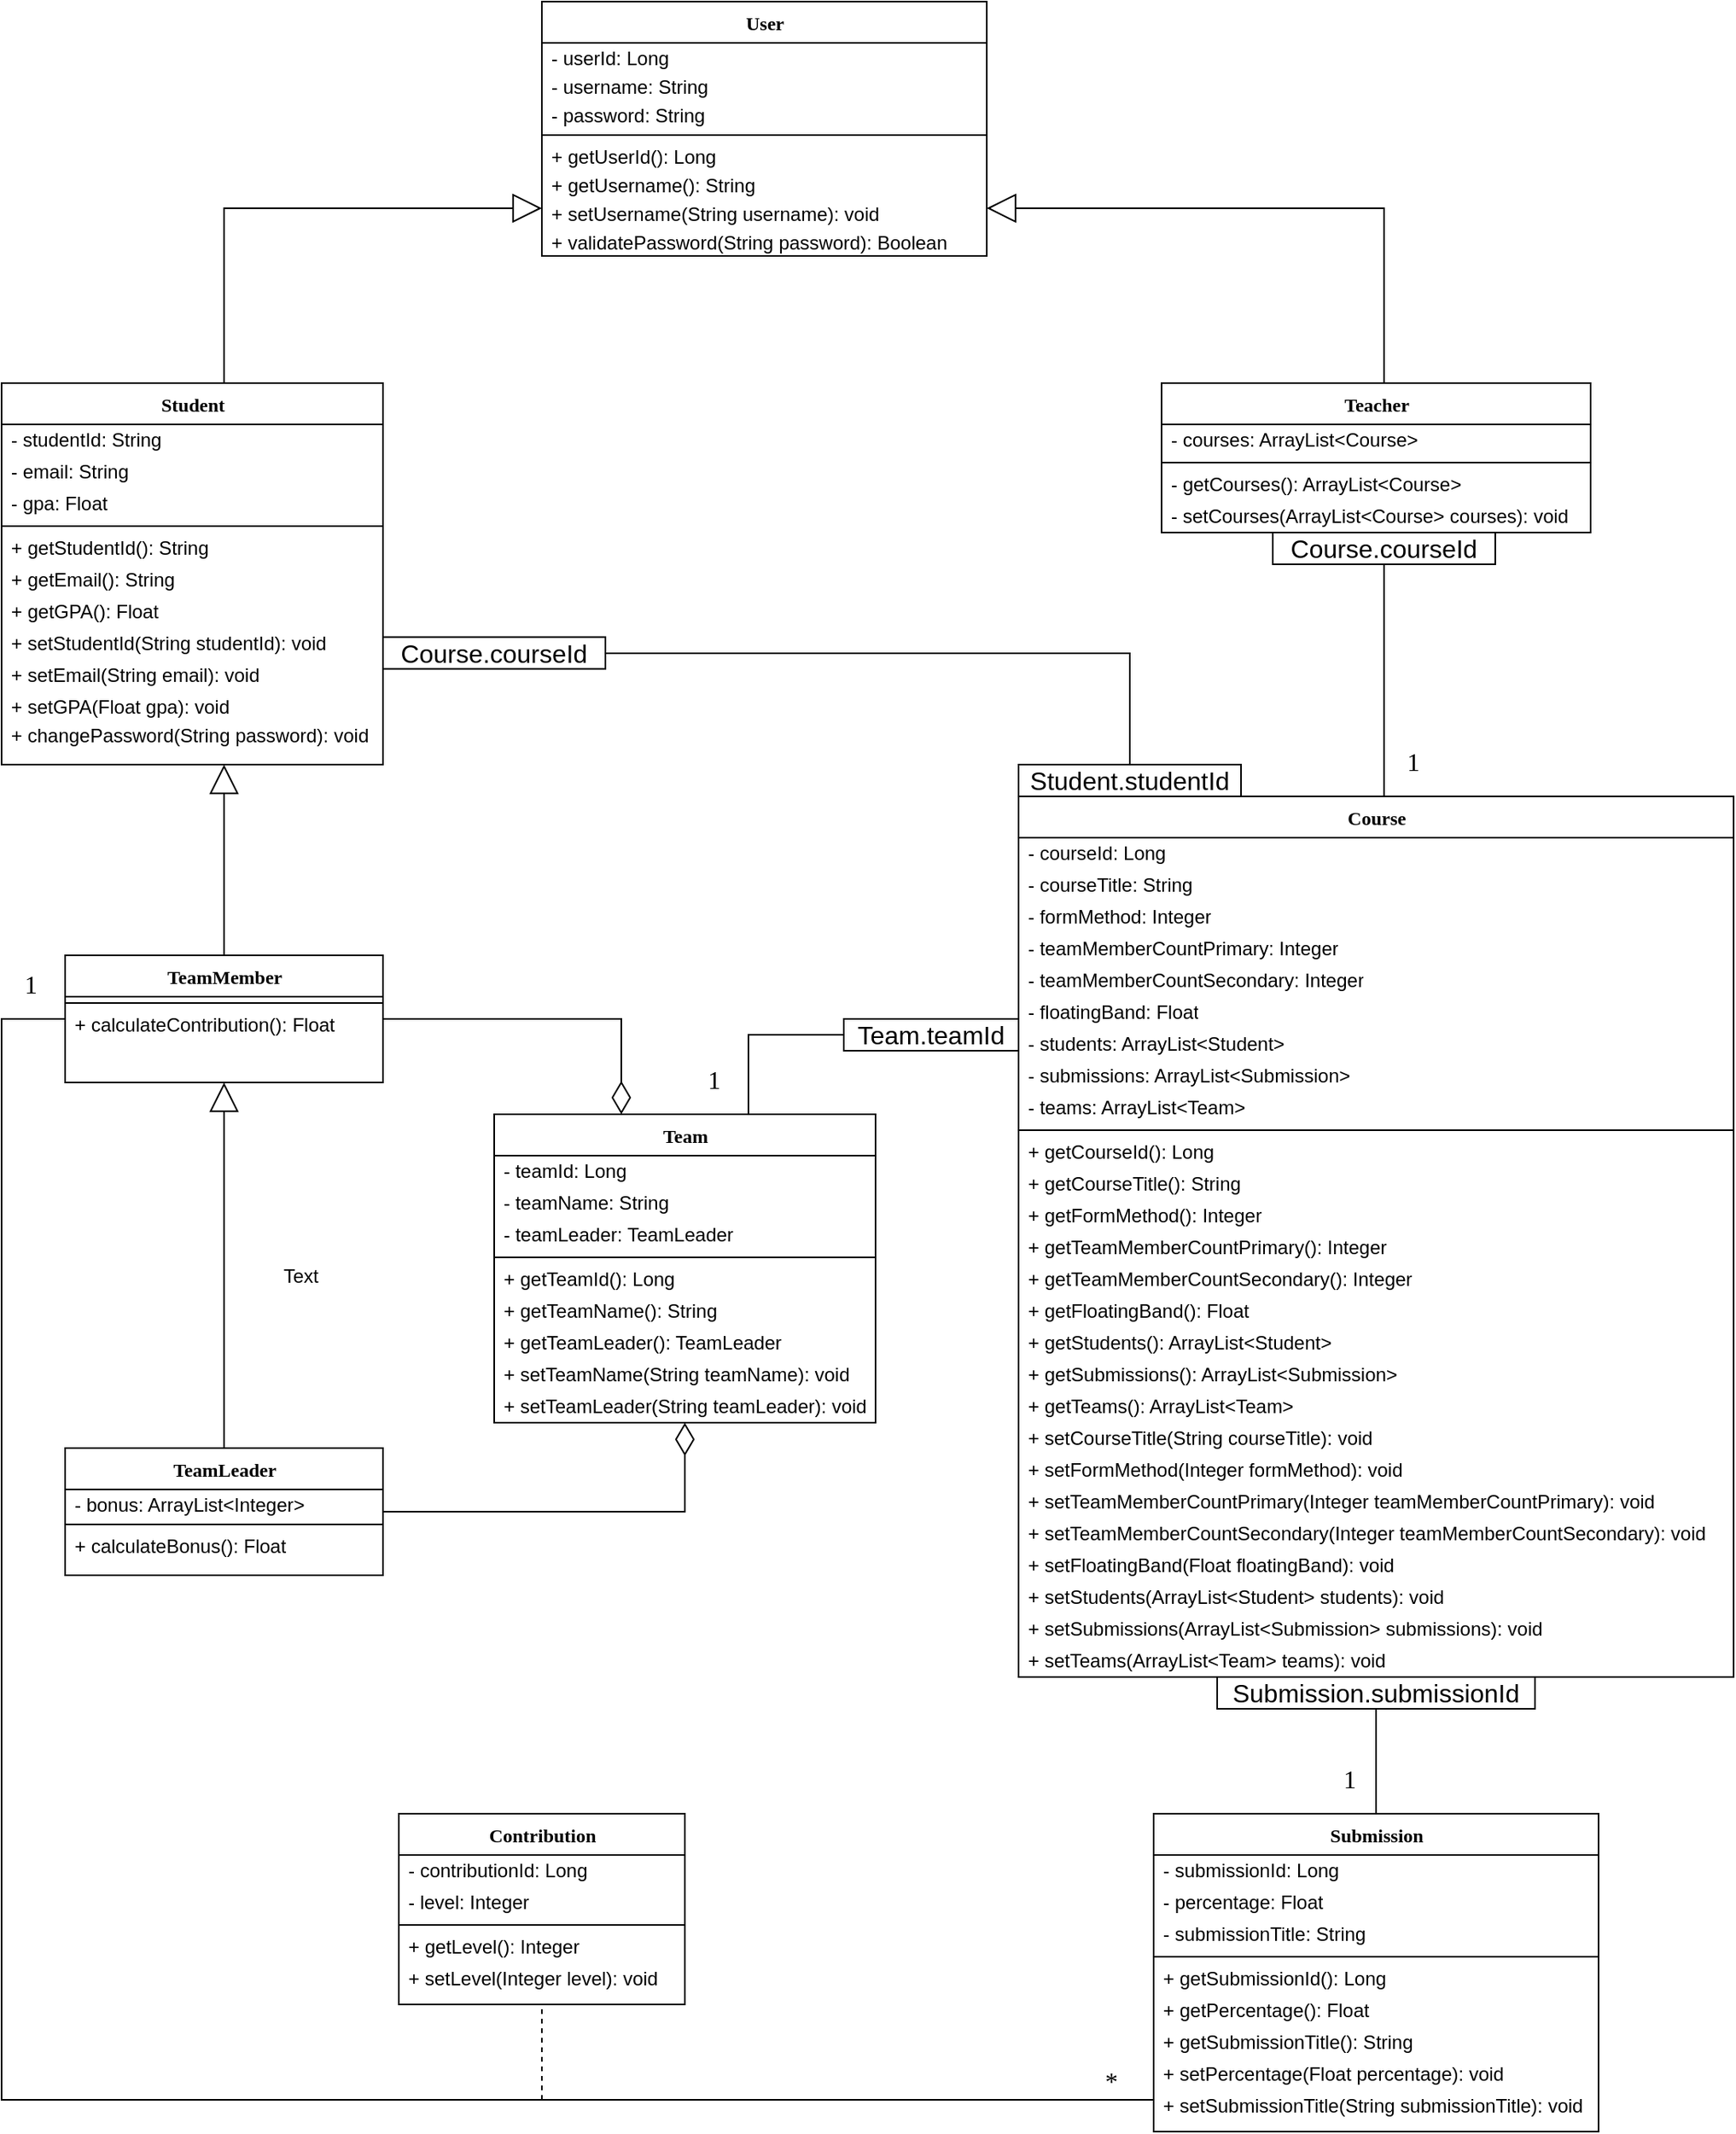 <mxfile version="12.6.5" type="device"><diagram name="Page-1" id="6133507b-19e7-1e82-6fc7-422aa6c4b21f"><mxGraphModel dx="1551" dy="1151" grid="1" gridSize="10" guides="1" tooltips="1" connect="0" arrows="1" fold="1" page="1" pageScale="1" pageWidth="1169" pageHeight="1654" background="#ffffff" math="0" shadow="0"><root><mxCell id="0"/><mxCell id="1" parent="0"/><mxCell id="78961159f06e98e8-43" value="User" style="swimlane;html=1;fontStyle=1;align=center;verticalAlign=top;childLayout=stackLayout;horizontal=1;startSize=26;horizontalStack=0;resizeParent=1;resizeLast=0;collapsible=1;marginBottom=0;swimlaneFillColor=#ffffff;rounded=0;shadow=0;comic=0;labelBackgroundColor=none;strokeWidth=1;fillColor=none;fontFamily=Verdana;fontSize=12" parent="1" vertex="1"><mxGeometry x="560" y="80" width="280" height="160" as="geometry"/></mxCell><mxCell id="78961159f06e98e8-44" value="- userId: Long" style="text;html=1;strokeColor=none;fillColor=none;align=left;verticalAlign=top;spacingLeft=4;spacingRight=4;whiteSpace=wrap;overflow=hidden;rotatable=0;points=[[0,0.5],[1,0.5]];portConstraint=eastwest;fontSize=12;spacingTop=-4;" parent="78961159f06e98e8-43" vertex="1"><mxGeometry y="26" width="280" height="18" as="geometry"/></mxCell><mxCell id="78961159f06e98e8-45" value="- username: String" style="text;html=1;strokeColor=none;fillColor=none;align=left;verticalAlign=top;spacingLeft=4;spacingRight=4;whiteSpace=wrap;overflow=hidden;rotatable=0;points=[[0,0.5],[1,0.5]];portConstraint=eastwest;spacingTop=-4;" parent="78961159f06e98e8-43" vertex="1"><mxGeometry y="44" width="280" height="18" as="geometry"/></mxCell><mxCell id="RCCNXBqGAUtRK0viDsu7-1" value="- password: String" style="text;html=1;strokeColor=none;fillColor=none;align=left;verticalAlign=top;spacingLeft=4;spacingRight=4;whiteSpace=wrap;overflow=hidden;rotatable=0;points=[[0,0.5],[1,0.5]];portConstraint=eastwest;spacingTop=-4;" parent="78961159f06e98e8-43" vertex="1"><mxGeometry y="62" width="280" height="18" as="geometry"/></mxCell><mxCell id="78961159f06e98e8-51" value="" style="line;html=1;strokeWidth=1;fillColor=none;align=left;verticalAlign=middle;spacingTop=-1;spacingLeft=3;spacingRight=3;rotatable=0;labelPosition=right;points=[];portConstraint=eastwest;" parent="78961159f06e98e8-43" vertex="1"><mxGeometry y="80" width="280" height="8" as="geometry"/></mxCell><mxCell id="78961159f06e98e8-52" value="+ getUserId(): Long" style="text;html=1;strokeColor=none;fillColor=none;align=left;verticalAlign=top;spacingLeft=4;spacingRight=4;whiteSpace=wrap;overflow=hidden;rotatable=0;points=[[0,0.5],[1,0.5]];portConstraint=eastwest;spacingTop=-4;" parent="78961159f06e98e8-43" vertex="1"><mxGeometry y="88" width="280" height="18" as="geometry"/></mxCell><mxCell id="b94bc138ca980ef-2" value="+ getUsername(): String" style="text;html=1;strokeColor=none;fillColor=none;align=left;verticalAlign=top;spacingLeft=4;spacingRight=4;whiteSpace=wrap;overflow=hidden;rotatable=0;points=[[0,0.5],[1,0.5]];portConstraint=eastwest;spacingTop=-4;" parent="78961159f06e98e8-43" vertex="1"><mxGeometry y="106" width="280" height="18" as="geometry"/></mxCell><mxCell id="b94bc138ca980ef-3" value="+ setUsername(String username): void" style="text;html=1;strokeColor=none;fillColor=none;align=left;verticalAlign=top;spacingLeft=4;spacingRight=4;whiteSpace=wrap;overflow=hidden;rotatable=0;points=[[0,0.5],[1,0.5]];portConstraint=eastwest;spacingTop=-4;" parent="78961159f06e98e8-43" vertex="1"><mxGeometry y="124" width="280" height="18" as="geometry"/></mxCell><mxCell id="RCCNXBqGAUtRK0viDsu7-2" value="+ validatePassword(String password): Boolean" style="text;html=1;strokeColor=none;fillColor=none;align=left;verticalAlign=top;spacingLeft=4;spacingRight=4;whiteSpace=wrap;overflow=hidden;rotatable=0;points=[[0,0.5],[1,0.5]];portConstraint=eastwest;spacingTop=-4;" parent="78961159f06e98e8-43" vertex="1"><mxGeometry y="142" width="280" height="18" as="geometry"/></mxCell><mxCell id="b94bc138ca980ef-11" style="edgeStyle=orthogonalEdgeStyle;rounded=0;html=1;labelBackgroundColor=none;startArrow=none;startFill=0;startSize=8;endArrow=block;endFill=0;endSize=16;fontFamily=Verdana;fontSize=12;" parent="1" source="78961159f06e98e8-108" target="78961159f06e98e8-43" edge="1"><mxGeometry relative="1" as="geometry"><Array as="points"><mxPoint x="360" y="210"/></Array></mxGeometry></mxCell><mxCell id="78961159f06e98e8-108" value="Student" style="swimlane;html=1;fontStyle=1;align=center;verticalAlign=top;childLayout=stackLayout;horizontal=1;startSize=26;horizontalStack=0;resizeParent=1;resizeLast=0;collapsible=1;marginBottom=0;swimlaneFillColor=#ffffff;rounded=0;shadow=0;comic=0;labelBackgroundColor=none;strokeWidth=1;fillColor=none;fontFamily=Verdana;fontSize=12" parent="1" vertex="1"><mxGeometry x="220" y="320" width="240" height="240" as="geometry"/></mxCell><mxCell id="78961159f06e98e8-109" value="- studentId: String" style="text;html=1;strokeColor=none;fillColor=none;align=left;verticalAlign=top;spacingLeft=4;spacingRight=4;whiteSpace=wrap;overflow=hidden;rotatable=0;points=[[0,0.5],[1,0.5]];portConstraint=eastwest;spacingTop=-4;" parent="78961159f06e98e8-108" vertex="1"><mxGeometry y="26" width="240" height="20" as="geometry"/></mxCell><mxCell id="RCCNXBqGAUtRK0viDsu7-15" value="- email: String" style="text;html=1;strokeColor=none;fillColor=none;align=left;verticalAlign=top;spacingLeft=4;spacingRight=4;whiteSpace=wrap;overflow=hidden;rotatable=0;points=[[0,0.5],[1,0.5]];portConstraint=eastwest;spacingTop=-4;" parent="78961159f06e98e8-108" vertex="1"><mxGeometry y="46" width="240" height="20" as="geometry"/></mxCell><mxCell id="RCCNXBqGAUtRK0viDsu7-16" value="- gpa: Float" style="text;html=1;strokeColor=none;fillColor=none;align=left;verticalAlign=top;spacingLeft=4;spacingRight=4;whiteSpace=wrap;overflow=hidden;rotatable=0;points=[[0,0.5],[1,0.5]];portConstraint=eastwest;spacingTop=-4;" parent="78961159f06e98e8-108" vertex="1"><mxGeometry y="66" width="240" height="20" as="geometry"/></mxCell><mxCell id="78961159f06e98e8-116" value="" style="line;html=1;strokeWidth=1;fillColor=none;align=left;verticalAlign=middle;spacingTop=-1;spacingLeft=3;spacingRight=3;rotatable=0;labelPosition=right;points=[];portConstraint=eastwest;" parent="78961159f06e98e8-108" vertex="1"><mxGeometry y="86" width="240" height="8" as="geometry"/></mxCell><mxCell id="78961159f06e98e8-117" value="+ getStudentId(): String" style="text;html=1;strokeColor=none;fillColor=none;align=left;verticalAlign=top;spacingLeft=4;spacingRight=4;whiteSpace=wrap;overflow=hidden;rotatable=0;points=[[0,0.5],[1,0.5]];portConstraint=eastwest;spacingTop=-4;" parent="78961159f06e98e8-108" vertex="1"><mxGeometry y="94" width="240" height="20" as="geometry"/></mxCell><mxCell id="RCCNXBqGAUtRK0viDsu7-5" value="+ getEmail(): String" style="text;html=1;strokeColor=none;fillColor=none;align=left;verticalAlign=top;spacingLeft=4;spacingRight=4;whiteSpace=wrap;overflow=hidden;rotatable=0;points=[[0,0.5],[1,0.5]];portConstraint=eastwest;spacingTop=-4;" parent="78961159f06e98e8-108" vertex="1"><mxGeometry y="114" width="240" height="20" as="geometry"/></mxCell><mxCell id="RCCNXBqGAUtRK0viDsu7-6" value="+ getGPA(): Float" style="text;html=1;strokeColor=none;fillColor=none;align=left;verticalAlign=top;spacingLeft=4;spacingRight=4;whiteSpace=wrap;overflow=hidden;rotatable=0;points=[[0,0.5],[1,0.5]];portConstraint=eastwest;spacingTop=-4;" parent="78961159f06e98e8-108" vertex="1"><mxGeometry y="134" width="240" height="20" as="geometry"/></mxCell><mxCell id="RCCNXBqGAUtRK0viDsu7-7" value="+ setStudentId(String studentId): void" style="text;html=1;strokeColor=none;fillColor=none;align=left;verticalAlign=top;spacingLeft=4;spacingRight=4;whiteSpace=wrap;overflow=hidden;rotatable=0;points=[[0,0.5],[1,0.5]];portConstraint=eastwest;spacingTop=-4;" parent="78961159f06e98e8-108" vertex="1"><mxGeometry y="154" width="240" height="20" as="geometry"/></mxCell><mxCell id="RCCNXBqGAUtRK0viDsu7-8" value="+ setEmail(String email): void" style="text;html=1;strokeColor=none;fillColor=none;align=left;verticalAlign=top;spacingLeft=4;spacingRight=4;whiteSpace=wrap;overflow=hidden;rotatable=0;points=[[0,0.5],[1,0.5]];portConstraint=eastwest;spacingTop=-4;" parent="78961159f06e98e8-108" vertex="1"><mxGeometry y="174" width="240" height="20" as="geometry"/></mxCell><mxCell id="RCCNXBqGAUtRK0viDsu7-9" value="+ setGPA(Float gpa): void" style="text;html=1;strokeColor=none;fillColor=none;align=left;verticalAlign=top;spacingLeft=4;spacingRight=4;whiteSpace=wrap;overflow=hidden;rotatable=0;points=[[0,0.5],[1,0.5]];portConstraint=eastwest;spacingTop=-4;" parent="78961159f06e98e8-108" vertex="1"><mxGeometry y="194" width="240" height="18" as="geometry"/></mxCell><mxCell id="RCCNXBqGAUtRK0viDsu7-11" value="+ changePassword(String password): void" style="text;html=1;strokeColor=none;fillColor=none;align=left;verticalAlign=top;spacingLeft=4;spacingRight=4;whiteSpace=wrap;overflow=hidden;rotatable=0;points=[[0,0.5],[1,0.5]];portConstraint=eastwest;spacingTop=-4;" parent="78961159f06e98e8-108" vertex="1"><mxGeometry y="212" width="240" height="18" as="geometry"/></mxCell><mxCell id="RCCNXBqGAUtRK0viDsu7-24" value="Teacher" style="swimlane;html=1;fontStyle=1;align=center;verticalAlign=top;childLayout=stackLayout;horizontal=1;startSize=26;horizontalStack=0;resizeParent=1;resizeLast=0;collapsible=1;marginBottom=0;swimlaneFillColor=#ffffff;rounded=0;shadow=0;comic=0;labelBackgroundColor=none;strokeWidth=1;fillColor=none;fontFamily=Verdana;fontSize=12" parent="1" vertex="1"><mxGeometry x="950" y="320" width="270" height="94" as="geometry"/></mxCell><mxCell id="n5avUV410dJRKSTernR1-11" value="- courses: ArrayList&amp;lt;Course&amp;gt;" style="text;html=1;strokeColor=none;fillColor=none;align=left;verticalAlign=top;spacingLeft=4;spacingRight=4;whiteSpace=wrap;overflow=hidden;rotatable=0;points=[[0,0.5],[1,0.5]];portConstraint=eastwest;spacingTop=-4;" parent="RCCNXBqGAUtRK0viDsu7-24" vertex="1"><mxGeometry y="26" width="270" height="20" as="geometry"/></mxCell><mxCell id="RCCNXBqGAUtRK0viDsu7-28" value="" style="line;html=1;strokeWidth=1;fillColor=none;align=left;verticalAlign=middle;spacingTop=-1;spacingLeft=3;spacingRight=3;rotatable=0;labelPosition=right;points=[];portConstraint=eastwest;" parent="RCCNXBqGAUtRK0viDsu7-24" vertex="1"><mxGeometry y="46" width="270" height="8" as="geometry"/></mxCell><mxCell id="n5avUV410dJRKSTernR1-12" value="- getCourses(): ArrayList&amp;lt;Course&amp;gt;" style="text;html=1;strokeColor=none;fillColor=none;align=left;verticalAlign=top;spacingLeft=4;spacingRight=4;whiteSpace=wrap;overflow=hidden;rotatable=0;points=[[0,0.5],[1,0.5]];portConstraint=eastwest;spacingTop=-4;" parent="RCCNXBqGAUtRK0viDsu7-24" vertex="1"><mxGeometry y="54" width="270" height="20" as="geometry"/></mxCell><mxCell id="n5avUV410dJRKSTernR1-13" value="- setCourses(ArrayList&amp;lt;Course&amp;gt; courses): void" style="text;html=1;strokeColor=none;fillColor=none;align=left;verticalAlign=top;spacingLeft=4;spacingRight=4;whiteSpace=wrap;overflow=hidden;rotatable=0;points=[[0,0.5],[1,0.5]];portConstraint=eastwest;spacingTop=-4;" parent="RCCNXBqGAUtRK0viDsu7-24" vertex="1"><mxGeometry y="74" width="270" height="20" as="geometry"/></mxCell><mxCell id="RCCNXBqGAUtRK0viDsu7-39" style="edgeStyle=orthogonalEdgeStyle;rounded=0;html=1;labelBackgroundColor=none;startArrow=none;startFill=0;startSize=8;endArrow=block;endFill=0;endSize=16;fontFamily=Verdana;fontSize=12;" parent="1" source="RCCNXBqGAUtRK0viDsu7-24" target="78961159f06e98e8-43" edge="1"><mxGeometry relative="1" as="geometry"><Array as="points"><mxPoint x="1090" y="210"/></Array><mxPoint x="685" y="450" as="sourcePoint"/><mxPoint x="790" y="190" as="targetPoint"/></mxGeometry></mxCell><mxCell id="RCCNXBqGAUtRK0viDsu7-82" style="edgeStyle=orthogonalEdgeStyle;rounded=0;orthogonalLoop=1;jettySize=auto;html=1;fontSize=12;endArrow=none;endFill=0;" parent="1" source="RCCNXBqGAUtRK0viDsu7-41" target="RCCNXBqGAUtRK0viDsu7-24" edge="1"><mxGeometry relative="1" as="geometry"><Array as="points"><mxPoint x="1090" y="450"/><mxPoint x="1090" y="450"/></Array><mxPoint x="1090" y="630" as="sourcePoint"/><mxPoint x="1090" y="360" as="targetPoint"/></mxGeometry></mxCell><mxCell id="RCCNXBqGAUtRK0viDsu7-85" style="edgeStyle=orthogonalEdgeStyle;rounded=0;orthogonalLoop=1;jettySize=auto;html=1;endArrow=none;endFill=0;fontSize=12;" parent="1" source="RCCNXBqGAUtRK0viDsu7-41" target="78961159f06e98e8-108" edge="1"><mxGeometry relative="1" as="geometry"><Array as="points"><mxPoint x="930" y="490"/></Array></mxGeometry></mxCell><mxCell id="RCCNXBqGAUtRK0viDsu7-41" value="Course" style="swimlane;html=1;fontStyle=1;align=center;verticalAlign=top;childLayout=stackLayout;horizontal=1;startSize=26;horizontalStack=0;resizeParent=1;resizeLast=0;collapsible=1;marginBottom=0;swimlaneFillColor=#ffffff;rounded=0;shadow=0;comic=0;labelBackgroundColor=none;strokeWidth=1;fillColor=none;fontFamily=Verdana;fontSize=12" parent="1" vertex="1"><mxGeometry x="860" y="580" width="450" height="554" as="geometry"/></mxCell><mxCell id="RCCNXBqGAUtRK0viDsu7-48" value="- courseId: Long" style="text;html=1;strokeColor=none;fillColor=none;align=left;verticalAlign=top;spacingLeft=4;spacingRight=4;whiteSpace=wrap;overflow=hidden;rotatable=0;points=[[0,0.5],[1,0.5]];portConstraint=eastwest;spacingTop=-4;" parent="RCCNXBqGAUtRK0viDsu7-41" vertex="1"><mxGeometry y="26" width="450" height="20" as="geometry"/></mxCell><mxCell id="RCCNXBqGAUtRK0viDsu7-49" value="- courseTitle: String" style="text;html=1;strokeColor=none;fillColor=none;align=left;verticalAlign=top;spacingLeft=4;spacingRight=4;whiteSpace=wrap;overflow=hidden;rotatable=0;points=[[0,0.5],[1,0.5]];portConstraint=eastwest;spacingTop=-4;" parent="RCCNXBqGAUtRK0viDsu7-41" vertex="1"><mxGeometry y="46" width="450" height="20" as="geometry"/></mxCell><mxCell id="RCCNXBqGAUtRK0viDsu7-50" value="- formMethod: Integer" style="text;html=1;strokeColor=none;fillColor=none;align=left;verticalAlign=top;spacingLeft=4;spacingRight=4;whiteSpace=wrap;overflow=hidden;rotatable=0;points=[[0,0.5],[1,0.5]];portConstraint=eastwest;spacingTop=-4;" parent="RCCNXBqGAUtRK0viDsu7-41" vertex="1"><mxGeometry y="66" width="450" height="20" as="geometry"/></mxCell><mxCell id="RCCNXBqGAUtRK0viDsu7-51" value="- teamMemberCountPrimary: Integer" style="text;html=1;strokeColor=none;fillColor=none;align=left;verticalAlign=top;spacingLeft=4;spacingRight=4;whiteSpace=wrap;overflow=hidden;rotatable=0;points=[[0,0.5],[1,0.5]];portConstraint=eastwest;spacingTop=-4;" parent="RCCNXBqGAUtRK0viDsu7-41" vertex="1"><mxGeometry y="86" width="450" height="20" as="geometry"/></mxCell><mxCell id="RCCNXBqGAUtRK0viDsu7-52" value="- teamMemberCountSecondary: Integer" style="text;html=1;strokeColor=none;fillColor=none;align=left;verticalAlign=top;spacingLeft=4;spacingRight=4;whiteSpace=wrap;overflow=hidden;rotatable=0;points=[[0,0.5],[1,0.5]];portConstraint=eastwest;spacingTop=-4;" parent="RCCNXBqGAUtRK0viDsu7-41" vertex="1"><mxGeometry y="106" width="450" height="20" as="geometry"/></mxCell><mxCell id="RCCNXBqGAUtRK0viDsu7-53" value="- floatingBand: Float" style="text;html=1;strokeColor=none;fillColor=none;align=left;verticalAlign=top;spacingLeft=4;spacingRight=4;whiteSpace=wrap;overflow=hidden;rotatable=0;points=[[0,0.5],[1,0.5]];portConstraint=eastwest;spacingTop=-4;" parent="RCCNXBqGAUtRK0viDsu7-41" vertex="1"><mxGeometry y="126" width="450" height="20" as="geometry"/></mxCell><mxCell id="n5avUV410dJRKSTernR1-1" value="- students: ArrayList&amp;lt;Student&amp;gt;" style="text;html=1;strokeColor=none;fillColor=none;align=left;verticalAlign=top;spacingLeft=4;spacingRight=4;whiteSpace=wrap;overflow=hidden;rotatable=0;points=[[0,0.5],[1,0.5]];portConstraint=eastwest;spacingTop=-4;" parent="RCCNXBqGAUtRK0viDsu7-41" vertex="1"><mxGeometry y="146" width="450" height="20" as="geometry"/></mxCell><mxCell id="n5avUV410dJRKSTernR1-5" value="- submissions: ArrayList&amp;lt;Submission&amp;gt;" style="text;html=1;strokeColor=none;fillColor=none;align=left;verticalAlign=top;spacingLeft=4;spacingRight=4;whiteSpace=wrap;overflow=hidden;rotatable=0;points=[[0,0.5],[1,0.5]];portConstraint=eastwest;spacingTop=-4;" parent="RCCNXBqGAUtRK0viDsu7-41" vertex="1"><mxGeometry y="166" width="450" height="20" as="geometry"/></mxCell><mxCell id="n5avUV410dJRKSTernR1-8" value="- teams: ArrayList&amp;lt;Team&amp;gt;" style="text;html=1;strokeColor=none;fillColor=none;align=left;verticalAlign=top;spacingLeft=4;spacingRight=4;whiteSpace=wrap;overflow=hidden;rotatable=0;points=[[0,0.5],[1,0.5]];portConstraint=eastwest;spacingTop=-4;" parent="RCCNXBqGAUtRK0viDsu7-41" vertex="1"><mxGeometry y="186" width="450" height="20" as="geometry"/></mxCell><mxCell id="RCCNXBqGAUtRK0viDsu7-42" value="" style="line;html=1;strokeWidth=1;fillColor=none;align=left;verticalAlign=middle;spacingTop=-1;spacingLeft=3;spacingRight=3;rotatable=0;labelPosition=right;points=[];portConstraint=eastwest;" parent="RCCNXBqGAUtRK0viDsu7-41" vertex="1"><mxGeometry y="206" width="450" height="8" as="geometry"/></mxCell><mxCell id="RCCNXBqGAUtRK0viDsu7-43" value="+ getCourseId(): Long" style="text;html=1;strokeColor=none;fillColor=none;align=left;verticalAlign=top;spacingLeft=4;spacingRight=4;whiteSpace=wrap;overflow=hidden;rotatable=0;points=[[0,0.5],[1,0.5]];portConstraint=eastwest;spacingTop=-4;" parent="RCCNXBqGAUtRK0viDsu7-41" vertex="1"><mxGeometry y="214" width="450" height="20" as="geometry"/></mxCell><mxCell id="RCCNXBqGAUtRK0viDsu7-54" value="+ getCourseTitle(): String" style="text;html=1;strokeColor=none;fillColor=none;align=left;verticalAlign=top;spacingLeft=4;spacingRight=4;whiteSpace=wrap;overflow=hidden;rotatable=0;points=[[0,0.5],[1,0.5]];portConstraint=eastwest;spacingTop=-4;" parent="RCCNXBqGAUtRK0viDsu7-41" vertex="1"><mxGeometry y="234" width="450" height="20" as="geometry"/></mxCell><mxCell id="RCCNXBqGAUtRK0viDsu7-55" value="+ getFormMethod(): Integer" style="text;html=1;strokeColor=none;fillColor=none;align=left;verticalAlign=top;spacingLeft=4;spacingRight=4;whiteSpace=wrap;overflow=hidden;rotatable=0;points=[[0,0.5],[1,0.5]];portConstraint=eastwest;spacingTop=-4;" parent="RCCNXBqGAUtRK0viDsu7-41" vertex="1"><mxGeometry y="254" width="450" height="20" as="geometry"/></mxCell><mxCell id="RCCNXBqGAUtRK0viDsu7-79" value="+ getTeamMemberCountPrimary(): Integer" style="text;html=1;strokeColor=none;fillColor=none;align=left;verticalAlign=top;spacingLeft=4;spacingRight=4;whiteSpace=wrap;overflow=hidden;rotatable=0;points=[[0,0.5],[1,0.5]];portConstraint=eastwest;spacingTop=-4;" parent="RCCNXBqGAUtRK0viDsu7-41" vertex="1"><mxGeometry y="274" width="450" height="20" as="geometry"/></mxCell><mxCell id="RCCNXBqGAUtRK0viDsu7-57" value="+ getTeamMemberCountSecondary(): Integer" style="text;html=1;strokeColor=none;fillColor=none;align=left;verticalAlign=top;spacingLeft=4;spacingRight=4;whiteSpace=wrap;overflow=hidden;rotatable=0;points=[[0,0.5],[1,0.5]];portConstraint=eastwest;spacingTop=-4;" parent="RCCNXBqGAUtRK0viDsu7-41" vertex="1"><mxGeometry y="294" width="450" height="20" as="geometry"/></mxCell><mxCell id="RCCNXBqGAUtRK0viDsu7-58" value="+ getFloatingBand(): Float" style="text;html=1;strokeColor=none;fillColor=none;align=left;verticalAlign=top;spacingLeft=4;spacingRight=4;whiteSpace=wrap;overflow=hidden;rotatable=0;points=[[0,0.5],[1,0.5]];portConstraint=eastwest;spacingTop=-4;" parent="RCCNXBqGAUtRK0viDsu7-41" vertex="1"><mxGeometry y="314" width="450" height="20" as="geometry"/></mxCell><mxCell id="n5avUV410dJRKSTernR1-2" value="+ getStudents(): ArrayList&amp;lt;Student&amp;gt;" style="text;html=1;strokeColor=none;fillColor=none;align=left;verticalAlign=top;spacingLeft=4;spacingRight=4;whiteSpace=wrap;overflow=hidden;rotatable=0;points=[[0,0.5],[1,0.5]];portConstraint=eastwest;spacingTop=-4;" parent="RCCNXBqGAUtRK0viDsu7-41" vertex="1"><mxGeometry y="334" width="450" height="20" as="geometry"/></mxCell><mxCell id="n5avUV410dJRKSTernR1-6" value="+ getSubmissions(): ArrayList&amp;lt;Submission&amp;gt;" style="text;html=1;strokeColor=none;fillColor=none;align=left;verticalAlign=top;spacingLeft=4;spacingRight=4;whiteSpace=wrap;overflow=hidden;rotatable=0;points=[[0,0.5],[1,0.5]];portConstraint=eastwest;spacingTop=-4;" parent="RCCNXBqGAUtRK0viDsu7-41" vertex="1"><mxGeometry y="354" width="450" height="20" as="geometry"/></mxCell><mxCell id="n5avUV410dJRKSTernR1-9" value="+ getTeams(): ArrayList&amp;lt;Team&amp;gt;" style="text;html=1;strokeColor=none;fillColor=none;align=left;verticalAlign=top;spacingLeft=4;spacingRight=4;whiteSpace=wrap;overflow=hidden;rotatable=0;points=[[0,0.5],[1,0.5]];portConstraint=eastwest;spacingTop=-4;" parent="RCCNXBqGAUtRK0viDsu7-41" vertex="1"><mxGeometry y="374" width="450" height="20" as="geometry"/></mxCell><mxCell id="RCCNXBqGAUtRK0viDsu7-77" value="+ setCourseTitle(String courseTitle): void" style="text;html=1;strokeColor=none;fillColor=none;align=left;verticalAlign=top;spacingLeft=4;spacingRight=4;whiteSpace=wrap;overflow=hidden;rotatable=0;points=[[0,0.5],[1,0.5]];portConstraint=eastwest;spacingTop=-4;" parent="RCCNXBqGAUtRK0viDsu7-41" vertex="1"><mxGeometry y="394" width="450" height="20" as="geometry"/></mxCell><mxCell id="RCCNXBqGAUtRK0viDsu7-78" value="+ setFormMethod(Integer formMethod): void" style="text;html=1;strokeColor=none;fillColor=none;align=left;verticalAlign=top;spacingLeft=4;spacingRight=4;whiteSpace=wrap;overflow=hidden;rotatable=0;points=[[0,0.5],[1,0.5]];portConstraint=eastwest;spacingTop=-4;" parent="RCCNXBqGAUtRK0viDsu7-41" vertex="1"><mxGeometry y="414" width="450" height="20" as="geometry"/></mxCell><mxCell id="RCCNXBqGAUtRK0viDsu7-56" value="+ setTeamMemberCountPrimary(Integer teamMemberCountPrimary): void" style="text;html=1;strokeColor=none;fillColor=none;align=left;verticalAlign=top;spacingLeft=4;spacingRight=4;whiteSpace=wrap;overflow=hidden;rotatable=0;points=[[0,0.5],[1,0.5]];portConstraint=eastwest;spacingTop=-4;" parent="RCCNXBqGAUtRK0viDsu7-41" vertex="1"><mxGeometry y="434" width="450" height="20" as="geometry"/></mxCell><mxCell id="RCCNXBqGAUtRK0viDsu7-80" value="+ setTeamMemberCountSecondary(Integer teamMemberCountSecondary): void" style="text;html=1;strokeColor=none;fillColor=none;align=left;verticalAlign=top;spacingLeft=4;spacingRight=4;whiteSpace=wrap;overflow=hidden;rotatable=0;points=[[0,0.5],[1,0.5]];portConstraint=eastwest;spacingTop=-4;" parent="RCCNXBqGAUtRK0viDsu7-41" vertex="1"><mxGeometry y="454" width="450" height="20" as="geometry"/></mxCell><mxCell id="RCCNXBqGAUtRK0viDsu7-81" value="+ setFloatingBand(Float floatingBand): void" style="text;html=1;strokeColor=none;fillColor=none;align=left;verticalAlign=top;spacingLeft=4;spacingRight=4;whiteSpace=wrap;overflow=hidden;rotatable=0;points=[[0,0.5],[1,0.5]];portConstraint=eastwest;spacingTop=-4;" parent="RCCNXBqGAUtRK0viDsu7-41" vertex="1"><mxGeometry y="474" width="450" height="20" as="geometry"/></mxCell><mxCell id="n5avUV410dJRKSTernR1-3" value="+ setStudents(ArrayList&amp;lt;Student&amp;gt; students): void" style="text;html=1;strokeColor=none;fillColor=none;align=left;verticalAlign=top;spacingLeft=4;spacingRight=4;whiteSpace=wrap;overflow=hidden;rotatable=0;points=[[0,0.5],[1,0.5]];portConstraint=eastwest;spacingTop=-4;" parent="RCCNXBqGAUtRK0viDsu7-41" vertex="1"><mxGeometry y="494" width="450" height="20" as="geometry"/></mxCell><mxCell id="n5avUV410dJRKSTernR1-7" value="+ setSubmissions(ArrayList&amp;lt;Submission&amp;gt; submissions): void" style="text;html=1;strokeColor=none;fillColor=none;align=left;verticalAlign=top;spacingLeft=4;spacingRight=4;whiteSpace=wrap;overflow=hidden;rotatable=0;points=[[0,0.5],[1,0.5]];portConstraint=eastwest;spacingTop=-4;" parent="RCCNXBqGAUtRK0viDsu7-41" vertex="1"><mxGeometry y="514" width="450" height="20" as="geometry"/></mxCell><mxCell id="n5avUV410dJRKSTernR1-10" value="+ setTeams(ArrayList&amp;lt;Team&amp;gt; teams): void" style="text;html=1;strokeColor=none;fillColor=none;align=left;verticalAlign=top;spacingLeft=4;spacingRight=4;whiteSpace=wrap;overflow=hidden;rotatable=0;points=[[0,0.5],[1,0.5]];portConstraint=eastwest;spacingTop=-4;" parent="RCCNXBqGAUtRK0viDsu7-41" vertex="1"><mxGeometry y="534" width="450" height="20" as="geometry"/></mxCell><mxCell id="RCCNXBqGAUtRK0viDsu7-83" value="&lt;font style=&quot;font-size: 16px&quot;&gt;1&lt;/font&gt;" style="text;html=1;resizable=0;points=[];align=center;verticalAlign=middle;labelBackgroundColor=#ffffff;fontSize=16;fontFamily=Verdana" parent="1" vertex="1" connectable="0"><mxGeometry x="1110" y="580" as="geometry"><mxPoint x="-2" y="-22" as="offset"/></mxGeometry></mxCell><mxCell id="RCCNXBqGAUtRK0viDsu7-104" style="edgeStyle=elbowEdgeStyle;rounded=0;orthogonalLoop=1;jettySize=auto;html=1;endArrow=none;endFill=0;fontSize=12;exitX=0.75;exitY=0;exitDx=0;exitDy=0;exitPerimeter=0;" parent="1" source="RCCNXBqGAUtRK0viDsu7-88" target="RCCNXBqGAUtRK0viDsu7-41" edge="1"><mxGeometry relative="1" as="geometry"><Array as="points"><mxPoint x="690" y="730"/><mxPoint x="690" y="760"/><mxPoint x="810" y="740"/></Array><mxPoint x="760" y="750" as="sourcePoint"/><mxPoint x="830" y="740" as="targetPoint"/></mxGeometry></mxCell><mxCell id="RCCNXBqGAUtRK0viDsu7-88" value="Team" style="swimlane;html=1;fontStyle=1;align=center;verticalAlign=top;childLayout=stackLayout;horizontal=1;startSize=26;horizontalStack=0;resizeParent=1;resizeLast=0;collapsible=1;marginBottom=0;swimlaneFillColor=#ffffff;rounded=0;shadow=0;comic=0;labelBackgroundColor=none;strokeWidth=1;fillColor=none;fontFamily=Verdana;fontSize=12" parent="1" vertex="1"><mxGeometry x="530" y="780" width="240" height="194" as="geometry"/></mxCell><mxCell id="RCCNXBqGAUtRK0viDsu7-89" value="- teamId: Long" style="text;html=1;strokeColor=none;fillColor=none;align=left;verticalAlign=top;spacingLeft=4;spacingRight=4;whiteSpace=wrap;overflow=hidden;rotatable=0;points=[[0,0.5],[1,0.5]];portConstraint=eastwest;spacingTop=-4;" parent="RCCNXBqGAUtRK0viDsu7-88" vertex="1"><mxGeometry y="26" width="240" height="20" as="geometry"/></mxCell><mxCell id="seyFbB0zwqB1YUBvIg4B-38" value="- teamName: String" style="text;html=1;strokeColor=none;fillColor=none;align=left;verticalAlign=top;spacingLeft=4;spacingRight=4;whiteSpace=wrap;overflow=hidden;rotatable=0;points=[[0,0.5],[1,0.5]];portConstraint=eastwest;spacingTop=-4;" parent="RCCNXBqGAUtRK0viDsu7-88" vertex="1"><mxGeometry y="46" width="240" height="20" as="geometry"/></mxCell><mxCell id="SkpLlSbCDRjmCeNebjV--5" value="- teamLeader: TeamLeader" style="text;html=1;strokeColor=none;fillColor=none;align=left;verticalAlign=top;spacingLeft=4;spacingRight=4;whiteSpace=wrap;overflow=hidden;rotatable=0;points=[[0,0.5],[1,0.5]];portConstraint=eastwest;spacingTop=-4;" parent="RCCNXBqGAUtRK0viDsu7-88" vertex="1"><mxGeometry y="66" width="240" height="20" as="geometry"/></mxCell><mxCell id="RCCNXBqGAUtRK0viDsu7-92" value="" style="line;html=1;strokeWidth=1;fillColor=none;align=left;verticalAlign=middle;spacingTop=-1;spacingLeft=3;spacingRight=3;rotatable=0;labelPosition=right;points=[];portConstraint=eastwest;" parent="RCCNXBqGAUtRK0viDsu7-88" vertex="1"><mxGeometry y="86" width="240" height="8" as="geometry"/></mxCell><mxCell id="RCCNXBqGAUtRK0viDsu7-93" value="+ getTeamId(): Long" style="text;html=1;strokeColor=none;fillColor=none;align=left;verticalAlign=top;spacingLeft=4;spacingRight=4;whiteSpace=wrap;overflow=hidden;rotatable=0;points=[[0,0.5],[1,0.5]];portConstraint=eastwest;spacingTop=-4;" parent="RCCNXBqGAUtRK0viDsu7-88" vertex="1"><mxGeometry y="94" width="240" height="20" as="geometry"/></mxCell><mxCell id="seyFbB0zwqB1YUBvIg4B-39" value="+ getTeamName(): String&lt;br&gt;" style="text;html=1;strokeColor=none;fillColor=none;align=left;verticalAlign=top;spacingLeft=4;spacingRight=4;whiteSpace=wrap;overflow=hidden;rotatable=0;points=[[0,0.5],[1,0.5]];portConstraint=eastwest;spacingTop=-4;" parent="RCCNXBqGAUtRK0viDsu7-88" vertex="1"><mxGeometry y="114" width="240" height="20" as="geometry"/></mxCell><mxCell id="SkpLlSbCDRjmCeNebjV--4" value="+ getTeamLeader(): TeamLeader" style="text;html=1;strokeColor=none;fillColor=none;align=left;verticalAlign=top;spacingLeft=4;spacingRight=4;whiteSpace=wrap;overflow=hidden;rotatable=0;points=[[0,0.5],[1,0.5]];portConstraint=eastwest;spacingTop=-4;" parent="RCCNXBqGAUtRK0viDsu7-88" vertex="1"><mxGeometry y="134" width="240" height="20" as="geometry"/></mxCell><mxCell id="seyFbB0zwqB1YUBvIg4B-40" value="+ setTeamName(String teamName): void" style="text;html=1;strokeColor=none;fillColor=none;align=left;verticalAlign=top;spacingLeft=4;spacingRight=4;whiteSpace=wrap;overflow=hidden;rotatable=0;points=[[0,0.5],[1,0.5]];portConstraint=eastwest;spacingTop=-4;" parent="RCCNXBqGAUtRK0viDsu7-88" vertex="1"><mxGeometry y="154" width="240" height="20" as="geometry"/></mxCell><mxCell id="SkpLlSbCDRjmCeNebjV--6" value="+ setTeamLeader(String teamLeader): void" style="text;html=1;strokeColor=none;fillColor=none;align=left;verticalAlign=top;spacingLeft=4;spacingRight=4;whiteSpace=wrap;overflow=hidden;rotatable=0;points=[[0,0.5],[1,0.5]];portConstraint=eastwest;spacingTop=-4;" parent="RCCNXBqGAUtRK0viDsu7-88" vertex="1"><mxGeometry y="174" width="240" height="20" as="geometry"/></mxCell><mxCell id="RCCNXBqGAUtRK0viDsu7-118" value="Contribution" style="swimlane;html=1;fontStyle=1;align=center;verticalAlign=top;childLayout=stackLayout;horizontal=1;startSize=26;horizontalStack=0;resizeParent=1;resizeLast=0;collapsible=1;marginBottom=0;swimlaneFillColor=#ffffff;rounded=0;shadow=0;comic=0;labelBackgroundColor=none;strokeWidth=1;fillColor=none;fontFamily=Verdana;fontSize=12" parent="1" vertex="1"><mxGeometry x="470" y="1220" width="180" height="120" as="geometry"/></mxCell><mxCell id="RCCNXBqGAUtRK0viDsu7-119" value="- contributionId: Long" style="text;html=1;strokeColor=none;fillColor=none;align=left;verticalAlign=top;spacingLeft=4;spacingRight=4;whiteSpace=wrap;overflow=hidden;rotatable=0;points=[[0,0.5],[1,0.5]];portConstraint=eastwest;spacingTop=-4;" parent="RCCNXBqGAUtRK0viDsu7-118" vertex="1"><mxGeometry y="26" width="180" height="20" as="geometry"/></mxCell><mxCell id="RCCNXBqGAUtRK0viDsu7-124" value="- level: Integer" style="text;html=1;strokeColor=none;fillColor=none;align=left;verticalAlign=top;spacingLeft=4;spacingRight=4;whiteSpace=wrap;overflow=hidden;rotatable=0;points=[[0,0.5],[1,0.5]];portConstraint=eastwest;spacingTop=-4;" parent="RCCNXBqGAUtRK0viDsu7-118" vertex="1"><mxGeometry y="46" width="180" height="20" as="geometry"/></mxCell><mxCell id="RCCNXBqGAUtRK0viDsu7-120" value="" style="line;html=1;strokeWidth=1;fillColor=none;align=left;verticalAlign=middle;spacingTop=-1;spacingLeft=3;spacingRight=3;rotatable=0;labelPosition=right;points=[];portConstraint=eastwest;" parent="RCCNXBqGAUtRK0viDsu7-118" vertex="1"><mxGeometry y="66" width="180" height="8" as="geometry"/></mxCell><mxCell id="RCCNXBqGAUtRK0viDsu7-121" value="+ getLevel(): Integer" style="text;html=1;strokeColor=none;fillColor=none;align=left;verticalAlign=top;spacingLeft=4;spacingRight=4;whiteSpace=wrap;overflow=hidden;rotatable=0;points=[[0,0.5],[1,0.5]];portConstraint=eastwest;spacingTop=-4;" parent="RCCNXBqGAUtRK0viDsu7-118" vertex="1"><mxGeometry y="74" width="180" height="20" as="geometry"/></mxCell><mxCell id="RCCNXBqGAUtRK0viDsu7-129" value="+ setLevel(Integer level): void" style="text;html=1;strokeColor=none;fillColor=none;align=left;verticalAlign=top;spacingLeft=4;spacingRight=4;whiteSpace=wrap;overflow=hidden;rotatable=0;points=[[0,0.5],[1,0.5]];portConstraint=eastwest;spacingTop=-4;" parent="RCCNXBqGAUtRK0viDsu7-118" vertex="1"><mxGeometry y="94" width="180" height="20" as="geometry"/></mxCell><mxCell id="RCCNXBqGAUtRK0viDsu7-163" style="edgeStyle=orthogonalEdgeStyle;rounded=0;orthogonalLoop=1;jettySize=auto;html=1;startSize=8;endArrow=none;endFill=0;endSize=16;fontSize=12;" parent="1" source="RCCNXBqGAUtRK0viDsu7-146" target="RCCNXBqGAUtRK0viDsu7-41" edge="1"><mxGeometry relative="1" as="geometry"><mxPoint x="1130" y="1100" as="targetPoint"/><Array as="points"><mxPoint x="1085" y="1190"/><mxPoint x="1085" y="1190"/></Array></mxGeometry></mxCell><mxCell id="RCCNXBqGAUtRK0viDsu7-146" value="Submission" style="swimlane;html=1;fontStyle=1;align=center;verticalAlign=top;childLayout=stackLayout;horizontal=1;startSize=26;horizontalStack=0;resizeParent=1;resizeLast=0;collapsible=1;marginBottom=0;swimlaneFillColor=#ffffff;rounded=0;shadow=0;comic=0;labelBackgroundColor=none;strokeWidth=1;fillColor=none;fontFamily=Verdana;fontSize=12" parent="1" vertex="1"><mxGeometry x="945" y="1220" width="280" height="200" as="geometry"/></mxCell><mxCell id="RCCNXBqGAUtRK0viDsu7-147" value="- submissionId: Long" style="text;html=1;strokeColor=none;fillColor=none;align=left;verticalAlign=top;spacingLeft=4;spacingRight=4;whiteSpace=wrap;overflow=hidden;rotatable=0;points=[[0,0.5],[1,0.5]];portConstraint=eastwest;spacingTop=-4;" parent="RCCNXBqGAUtRK0viDsu7-146" vertex="1"><mxGeometry y="26" width="280" height="20" as="geometry"/></mxCell><mxCell id="RCCNXBqGAUtRK0viDsu7-151" value="- percentage: Float" style="text;html=1;strokeColor=none;fillColor=none;align=left;verticalAlign=top;spacingLeft=4;spacingRight=4;whiteSpace=wrap;overflow=hidden;rotatable=0;points=[[0,0.5],[1,0.5]];portConstraint=eastwest;spacingTop=-4;" parent="RCCNXBqGAUtRK0viDsu7-146" vertex="1"><mxGeometry y="46" width="280" height="20" as="geometry"/></mxCell><mxCell id="RCCNXBqGAUtRK0viDsu7-152" value="- submissionTitle: String" style="text;html=1;strokeColor=none;fillColor=none;align=left;verticalAlign=top;spacingLeft=4;spacingRight=4;whiteSpace=wrap;overflow=hidden;rotatable=0;points=[[0,0.5],[1,0.5]];portConstraint=eastwest;spacingTop=-4;" parent="RCCNXBqGAUtRK0viDsu7-146" vertex="1"><mxGeometry y="66" width="280" height="20" as="geometry"/></mxCell><mxCell id="RCCNXBqGAUtRK0viDsu7-148" value="" style="line;html=1;strokeWidth=1;fillColor=none;align=left;verticalAlign=middle;spacingTop=-1;spacingLeft=3;spacingRight=3;rotatable=0;labelPosition=right;points=[];portConstraint=eastwest;" parent="RCCNXBqGAUtRK0viDsu7-146" vertex="1"><mxGeometry y="86" width="280" height="8" as="geometry"/></mxCell><mxCell id="RCCNXBqGAUtRK0viDsu7-149" value="+ getSubmissionId(): Long" style="text;html=1;strokeColor=none;fillColor=none;align=left;verticalAlign=top;spacingLeft=4;spacingRight=4;whiteSpace=wrap;overflow=hidden;rotatable=0;points=[[0,0.5],[1,0.5]];portConstraint=eastwest;spacingTop=-4;" parent="RCCNXBqGAUtRK0viDsu7-146" vertex="1"><mxGeometry y="94" width="280" height="20" as="geometry"/></mxCell><mxCell id="RCCNXBqGAUtRK0viDsu7-154" value="+ getPercentage(): Float" style="text;html=1;strokeColor=none;fillColor=none;align=left;verticalAlign=top;spacingLeft=4;spacingRight=4;whiteSpace=wrap;overflow=hidden;rotatable=0;points=[[0,0.5],[1,0.5]];portConstraint=eastwest;spacingTop=-4;" parent="RCCNXBqGAUtRK0viDsu7-146" vertex="1"><mxGeometry y="114" width="280" height="20" as="geometry"/></mxCell><mxCell id="RCCNXBqGAUtRK0viDsu7-156" value="+ getSubmissionTitle(): String" style="text;html=1;strokeColor=none;fillColor=none;align=left;verticalAlign=top;spacingLeft=4;spacingRight=4;whiteSpace=wrap;overflow=hidden;rotatable=0;points=[[0,0.5],[1,0.5]];portConstraint=eastwest;spacingTop=-4;" parent="RCCNXBqGAUtRK0viDsu7-146" vertex="1"><mxGeometry y="134" width="280" height="20" as="geometry"/></mxCell><mxCell id="RCCNXBqGAUtRK0viDsu7-155" value="+ setPercentage(Float percentage): void" style="text;html=1;strokeColor=none;fillColor=none;align=left;verticalAlign=top;spacingLeft=4;spacingRight=4;whiteSpace=wrap;overflow=hidden;rotatable=0;points=[[0,0.5],[1,0.5]];portConstraint=eastwest;spacingTop=-4;" parent="RCCNXBqGAUtRK0viDsu7-146" vertex="1"><mxGeometry y="154" width="280" height="20" as="geometry"/></mxCell><mxCell id="RCCNXBqGAUtRK0viDsu7-157" value="+ setSubmissionTitle(String submissionTitle): void" style="text;html=1;strokeColor=none;fillColor=none;align=left;verticalAlign=top;spacingLeft=4;spacingRight=4;whiteSpace=wrap;overflow=hidden;rotatable=0;points=[[0,0.5],[1,0.5]];portConstraint=eastwest;spacingTop=-4;" parent="RCCNXBqGAUtRK0viDsu7-146" vertex="1"><mxGeometry y="174" width="280" height="20" as="geometry"/></mxCell><mxCell id="RCCNXBqGAUtRK0viDsu7-160" value="&lt;font style=&quot;font-size: 16px&quot;&gt;1&lt;/font&gt;" style="text;html=1;resizable=0;points=[];align=center;verticalAlign=middle;labelBackgroundColor=#ffffff;fontSize=16;fontFamily=Verdana" parent="1" vertex="1" connectable="0"><mxGeometry x="670" y="780" as="geometry"><mxPoint x="-2" y="-22" as="offset"/></mxGeometry></mxCell><mxCell id="RCCNXBqGAUtRK0viDsu7-162" value="&lt;font style=&quot;font-size: 16px;&quot;&gt;*&lt;/font&gt;" style="text;html=1;resizable=0;points=[];align=center;verticalAlign=middle;labelBackgroundColor=#ffffff;fontSize=16;fontFamily=Verdana" parent="1" vertex="1" connectable="0"><mxGeometry x="920" y="1410" as="geometry"><mxPoint x="-2" y="-22" as="offset"/></mxGeometry></mxCell><mxCell id="RCCNXBqGAUtRK0viDsu7-165" value="&lt;font style=&quot;font-size: 16px&quot;&gt;1&lt;/font&gt;" style="text;html=1;resizable=0;points=[];align=center;verticalAlign=middle;labelBackgroundColor=#ffffff;fontSize=16;fontFamily=Verdana" parent="1" vertex="1" connectable="0"><mxGeometry x="1070" y="1220" as="geometry"><mxPoint x="-2" y="-22" as="offset"/></mxGeometry></mxCell><mxCell id="seyFbB0zwqB1YUBvIg4B-30" style="edgeStyle=orthogonalEdgeStyle;rounded=0;orthogonalLoop=1;jettySize=auto;html=1;endArrow=block;endFill=0;endSize=16;" parent="1" source="seyFbB0zwqB1YUBvIg4B-2" target="78961159f06e98e8-108" edge="1"><mxGeometry relative="1" as="geometry"><Array as="points"><mxPoint x="360" y="590"/><mxPoint x="360" y="590"/></Array></mxGeometry></mxCell><mxCell id="seyFbB0zwqB1YUBvIg4B-32" style="edgeStyle=orthogonalEdgeStyle;rounded=0;orthogonalLoop=1;jettySize=auto;html=1;endArrow=diamondThin;endFill=0;endSize=18;" parent="1" source="seyFbB0zwqB1YUBvIg4B-2" target="RCCNXBqGAUtRK0viDsu7-88" edge="1"><mxGeometry relative="1" as="geometry"><Array as="points"><mxPoint x="610" y="720"/></Array></mxGeometry></mxCell><mxCell id="seyFbB0zwqB1YUBvIg4B-35" style="edgeStyle=orthogonalEdgeStyle;rounded=0;orthogonalLoop=1;jettySize=auto;html=1;endArrow=none;endFill=0;endSize=18;" parent="1" source="seyFbB0zwqB1YUBvIg4B-2" target="RCCNXBqGAUtRK0viDsu7-146" edge="1"><mxGeometry relative="1" as="geometry"><Array as="points"><mxPoint x="220" y="720"/><mxPoint x="220" y="1400"/></Array></mxGeometry></mxCell><mxCell id="seyFbB0zwqB1YUBvIg4B-2" value="TeamMember" style="swimlane;html=1;fontStyle=1;align=center;verticalAlign=top;childLayout=stackLayout;horizontal=1;startSize=26;horizontalStack=0;resizeParent=1;resizeLast=0;collapsible=1;marginBottom=0;swimlaneFillColor=#ffffff;rounded=0;shadow=0;comic=0;labelBackgroundColor=none;strokeWidth=1;fillColor=none;fontFamily=Verdana;fontSize=12" parent="1" vertex="1"><mxGeometry x="260" y="680" width="200" height="80" as="geometry"/></mxCell><mxCell id="seyFbB0zwqB1YUBvIg4B-6" value="" style="line;html=1;strokeWidth=1;fillColor=none;align=left;verticalAlign=middle;spacingTop=-1;spacingLeft=3;spacingRight=3;rotatable=0;labelPosition=right;points=[];portConstraint=eastwest;" parent="seyFbB0zwqB1YUBvIg4B-2" vertex="1"><mxGeometry y="26" width="200" height="8" as="geometry"/></mxCell><mxCell id="seyFbB0zwqB1YUBvIg4B-12" value="+ calculateContribution(): Float" style="text;html=1;strokeColor=none;fillColor=none;align=left;verticalAlign=top;spacingLeft=4;spacingRight=4;whiteSpace=wrap;overflow=hidden;rotatable=0;points=[[0,0.5],[1,0.5]];portConstraint=eastwest;spacingTop=-4;" parent="seyFbB0zwqB1YUBvIg4B-2" vertex="1"><mxGeometry y="34" width="200" height="18" as="geometry"/></mxCell><mxCell id="seyFbB0zwqB1YUBvIg4B-31" style="edgeStyle=orthogonalEdgeStyle;rounded=0;orthogonalLoop=1;jettySize=auto;html=1;endArrow=block;endFill=0;endSize=16;" parent="1" source="seyFbB0zwqB1YUBvIg4B-26" target="seyFbB0zwqB1YUBvIg4B-2" edge="1"><mxGeometry relative="1" as="geometry"/></mxCell><mxCell id="seyFbB0zwqB1YUBvIg4B-33" style="edgeStyle=orthogonalEdgeStyle;rounded=0;orthogonalLoop=1;jettySize=auto;html=1;endArrow=diamondThin;endFill=0;endSize=18;" parent="1" source="seyFbB0zwqB1YUBvIg4B-26" target="RCCNXBqGAUtRK0viDsu7-88" edge="1"><mxGeometry relative="1" as="geometry"/></mxCell><mxCell id="seyFbB0zwqB1YUBvIg4B-26" value="TeamLeader" style="swimlane;html=1;fontStyle=1;align=center;verticalAlign=top;childLayout=stackLayout;horizontal=1;startSize=26;horizontalStack=0;resizeParent=1;resizeLast=0;collapsible=1;marginBottom=0;swimlaneFillColor=#ffffff;rounded=0;shadow=0;comic=0;labelBackgroundColor=none;strokeWidth=1;fillColor=none;fontFamily=Verdana;fontSize=12" parent="1" vertex="1"><mxGeometry x="260" y="990" width="200" height="80" as="geometry"/></mxCell><mxCell id="SkpLlSbCDRjmCeNebjV--1" value="- bonus: ArrayList&amp;lt;Integer&amp;gt;" style="text;html=1;strokeColor=none;fillColor=none;align=left;verticalAlign=top;spacingLeft=4;spacingRight=4;whiteSpace=wrap;overflow=hidden;rotatable=0;points=[[0,0.5],[1,0.5]];portConstraint=eastwest;spacingTop=-4;" parent="seyFbB0zwqB1YUBvIg4B-26" vertex="1"><mxGeometry y="26" width="200" height="18" as="geometry"/></mxCell><mxCell id="seyFbB0zwqB1YUBvIg4B-27" value="" style="line;html=1;strokeWidth=1;fillColor=none;align=left;verticalAlign=middle;spacingTop=-1;spacingLeft=3;spacingRight=3;rotatable=0;labelPosition=right;points=[];portConstraint=eastwest;" parent="seyFbB0zwqB1YUBvIg4B-26" vertex="1"><mxGeometry y="44" width="200" height="8" as="geometry"/></mxCell><mxCell id="seyFbB0zwqB1YUBvIg4B-28" value="+ calculateBonus(): Float" style="text;html=1;strokeColor=none;fillColor=none;align=left;verticalAlign=top;spacingLeft=4;spacingRight=4;whiteSpace=wrap;overflow=hidden;rotatable=0;points=[[0,0.5],[1,0.5]];portConstraint=eastwest;spacingTop=-4;" parent="seyFbB0zwqB1YUBvIg4B-26" vertex="1"><mxGeometry y="52" width="200" height="18" as="geometry"/></mxCell><mxCell id="seyFbB0zwqB1YUBvIg4B-36" value="&lt;font style=&quot;font-size: 16px;&quot;&gt;1&lt;/font&gt;" style="text;html=1;resizable=0;points=[];align=center;verticalAlign=middle;labelBackgroundColor=#ffffff;fontSize=16;fontFamily=Verdana" parent="1" vertex="1" connectable="0"><mxGeometry x="240" y="720" as="geometry"><mxPoint x="-2" y="-22" as="offset"/></mxGeometry></mxCell><mxCell id="seyFbB0zwqB1YUBvIg4B-37" value="" style="endArrow=none;dashed=1;html=1;" parent="1" target="RCCNXBqGAUtRK0viDsu7-118" edge="1"><mxGeometry width="50" height="50" relative="1" as="geometry"><mxPoint x="560" y="1400" as="sourcePoint"/><mxPoint x="170" y="1740" as="targetPoint"/></mxGeometry></mxCell><mxCell id="s3d0GGvkNg_a__VgnuZ8-1" value="Student.studentId" style="text;html=1;strokeColor=#000000;fillColor=#ffffff;align=center;verticalAlign=middle;whiteSpace=wrap;rounded=0;fontSize=16;" parent="1" vertex="1"><mxGeometry x="860" y="560" width="140" height="20" as="geometry"/></mxCell><mxCell id="s3d0GGvkNg_a__VgnuZ8-2" value="Course.courseId" style="text;html=1;strokeColor=#000000;fillColor=#ffffff;align=center;verticalAlign=middle;whiteSpace=wrap;rounded=0;fontSize=16;" parent="1" vertex="1"><mxGeometry x="460" y="479.79" width="140" height="20" as="geometry"/></mxCell><mxCell id="s3d0GGvkNg_a__VgnuZ8-7" value="Course.courseId" style="text;html=1;strokeColor=#000000;fillColor=#ffffff;align=center;verticalAlign=middle;whiteSpace=wrap;rounded=0;fontSize=16;" parent="1" vertex="1"><mxGeometry x="1020" y="414" width="140" height="20" as="geometry"/></mxCell><mxCell id="s3d0GGvkNg_a__VgnuZ8-8" value="Submission.submissionId" style="text;html=1;strokeColor=#000000;fillColor=#ffffff;align=center;verticalAlign=middle;whiteSpace=wrap;rounded=0;fontSize=16;" parent="1" vertex="1"><mxGeometry x="985" y="1134" width="200" height="20" as="geometry"/></mxCell><mxCell id="s3d0GGvkNg_a__VgnuZ8-10" value="Team.teamId" style="text;html=1;strokeColor=#000000;fillColor=#ffffff;align=center;verticalAlign=middle;whiteSpace=wrap;rounded=0;fontSize=16;" parent="1" vertex="1"><mxGeometry x="750" y="720" width="110" height="20" as="geometry"/></mxCell><mxCell id="P-AtajHdcEdw6Cf0tFFh-1" value="Text" style="text;html=1;align=center;verticalAlign=middle;resizable=0;points=[];autosize=1;" vertex="1" parent="1"><mxGeometry x="388" y="872" width="40" height="20" as="geometry"/></mxCell></root></mxGraphModel></diagram></mxfile>